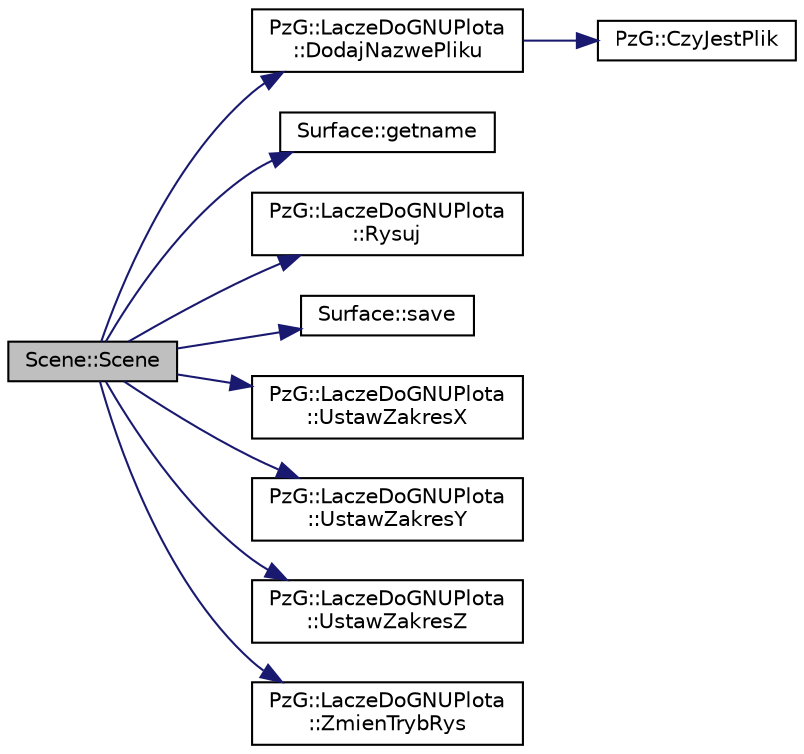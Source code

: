 digraph "Scene::Scene"
{
 // LATEX_PDF_SIZE
  edge [fontname="Helvetica",fontsize="10",labelfontname="Helvetica",labelfontsize="10"];
  node [fontname="Helvetica",fontsize="10",shape=record];
  rankdir="LR";
  Node1 [label="Scene::Scene",height=0.2,width=0.4,color="black", fillcolor="grey75", style="filled", fontcolor="black",tooltip=" "];
  Node1 -> Node2 [color="midnightblue",fontsize="10",style="solid",fontname="Helvetica"];
  Node2 [label="PzG::LaczeDoGNUPlota\l::DodajNazwePliku",height=0.2,width=0.4,color="black", fillcolor="white", style="filled",URL="$class_pz_g_1_1_lacze_do_g_n_u_plota.html#a34bd48f57c0fd69c12bf4127a1cacd8f",tooltip="Dodaje nazwę pliku."];
  Node2 -> Node3 [color="midnightblue",fontsize="10",style="solid",fontname="Helvetica"];
  Node3 [label="PzG::CzyJestPlik",height=0.2,width=0.4,color="black", fillcolor="white", style="filled",URL="$namespace_pz_g.html#ae1ae4d36f66c77879380ba73da8e20e3",tooltip=" "];
  Node1 -> Node4 [color="midnightblue",fontsize="10",style="solid",fontname="Helvetica"];
  Node4 [label="Surface::getname",height=0.2,width=0.4,color="black", fillcolor="white", style="filled",URL="$class_surface.html#a5bd1671f6be93e08bb66d2418d62dea4",tooltip=" "];
  Node1 -> Node5 [color="midnightblue",fontsize="10",style="solid",fontname="Helvetica"];
  Node5 [label="PzG::LaczeDoGNUPlota\l::Rysuj",height=0.2,width=0.4,color="black", fillcolor="white", style="filled",URL="$class_pz_g_1_1_lacze_do_g_n_u_plota.html#a065f5b8402737cc62b0ad4f66d028335",tooltip=" "];
  Node1 -> Node6 [color="midnightblue",fontsize="10",style="solid",fontname="Helvetica"];
  Node6 [label="Surface::save",height=0.2,width=0.4,color="black", fillcolor="white", style="filled",URL="$class_surface.html#a7a7129f3fef15222f9bafd0421690301",tooltip=" "];
  Node1 -> Node7 [color="midnightblue",fontsize="10",style="solid",fontname="Helvetica"];
  Node7 [label="PzG::LaczeDoGNUPlota\l::UstawZakresX",height=0.2,width=0.4,color="black", fillcolor="white", style="filled",URL="$class_pz_g_1_1_lacze_do_g_n_u_plota.html#a9c91987dfc869d6fcea96205c581daef",tooltip="Ustawia zakres osi OX."];
  Node1 -> Node8 [color="midnightblue",fontsize="10",style="solid",fontname="Helvetica"];
  Node8 [label="PzG::LaczeDoGNUPlota\l::UstawZakresY",height=0.2,width=0.4,color="black", fillcolor="white", style="filled",URL="$class_pz_g_1_1_lacze_do_g_n_u_plota.html#a54c6e9cf9ab2eae479451fd953c2717c",tooltip="Ustawia zakres osi OY."];
  Node1 -> Node9 [color="midnightblue",fontsize="10",style="solid",fontname="Helvetica"];
  Node9 [label="PzG::LaczeDoGNUPlota\l::UstawZakresZ",height=0.2,width=0.4,color="black", fillcolor="white", style="filled",URL="$class_pz_g_1_1_lacze_do_g_n_u_plota.html#a1dbbb2b86fb13b8632e6bad9df2a82e3",tooltip="Ustawia zakres osi OZ."];
  Node1 -> Node10 [color="midnightblue",fontsize="10",style="solid",fontname="Helvetica"];
  Node10 [label="PzG::LaczeDoGNUPlota\l::ZmienTrybRys",height=0.2,width=0.4,color="black", fillcolor="white", style="filled",URL="$class_pz_g_1_1_lacze_do_g_n_u_plota.html#a10950349b348fd3a3d4143e95337527c",tooltip="Zmienia tryb rysowania."];
}
